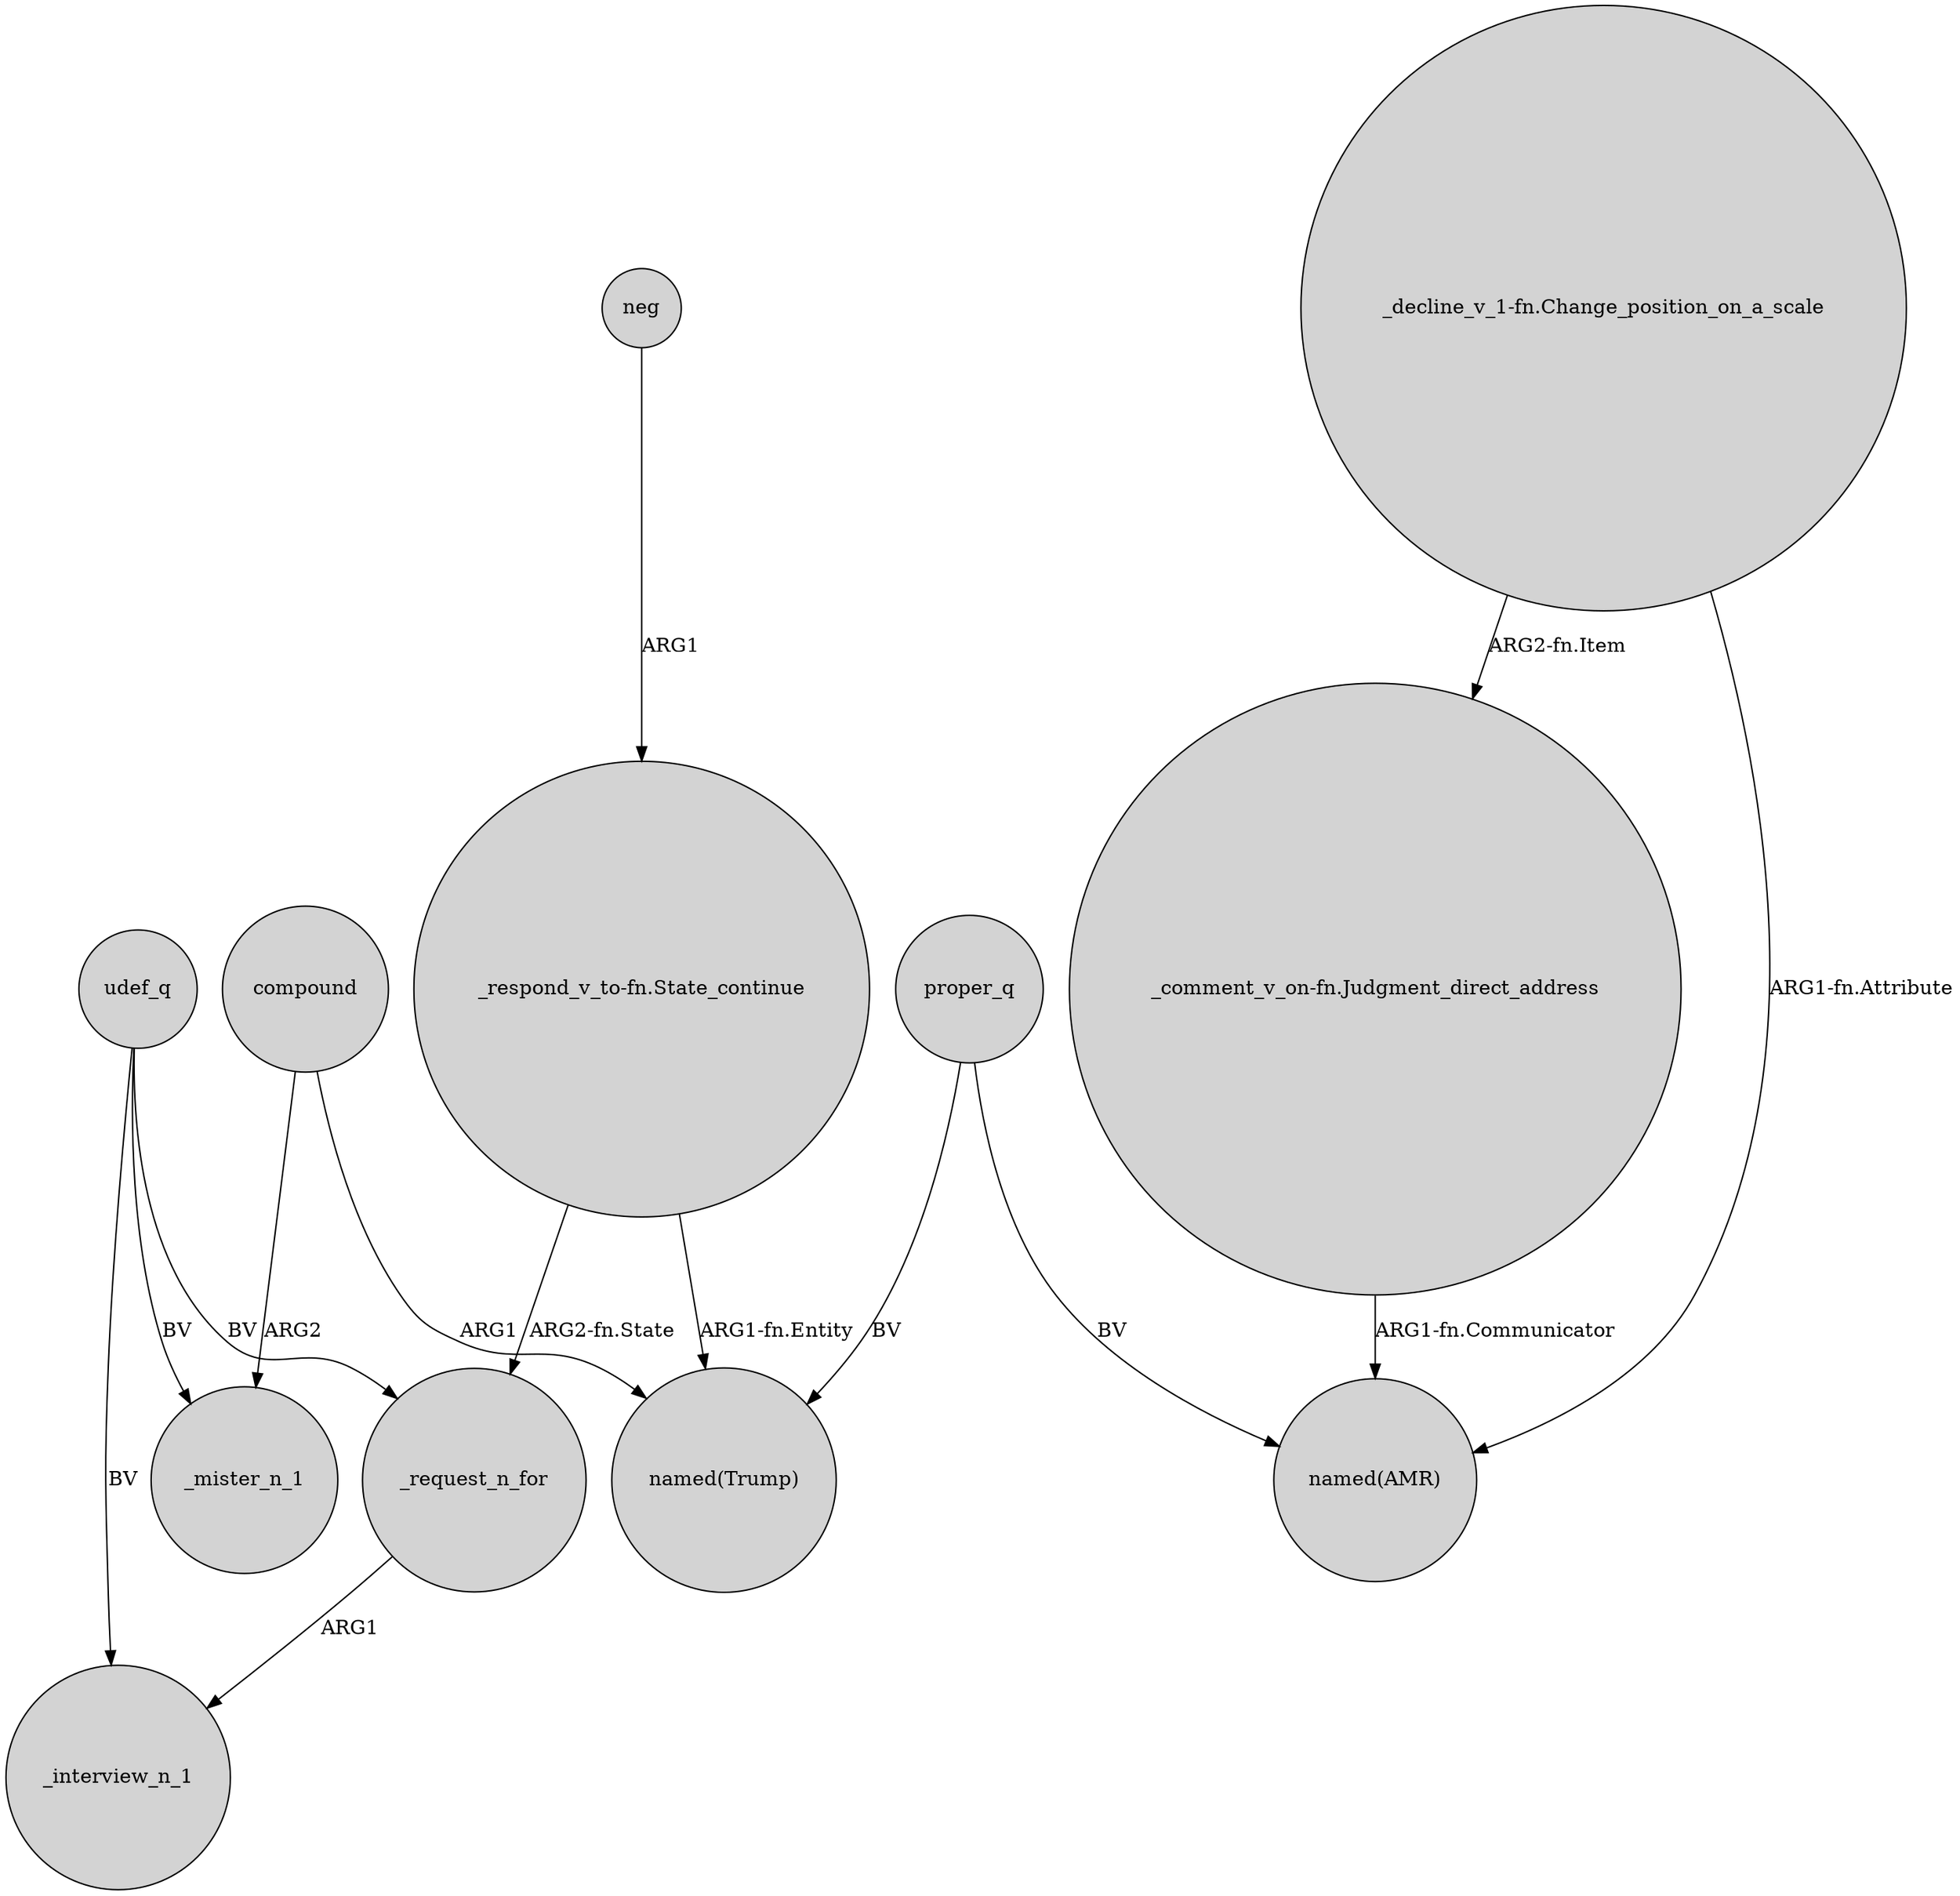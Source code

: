 digraph {
	node [shape=circle style=filled]
	_request_n_for -> _interview_n_1 [label=ARG1]
	"_decline_v_1-fn.Change_position_on_a_scale" -> "_comment_v_on-fn.Judgment_direct_address" [label="ARG2-fn.Item"]
	"_respond_v_to-fn.State_continue" -> "named(Trump)" [label="ARG1-fn.Entity"]
	proper_q -> "named(AMR)" [label=BV]
	proper_q -> "named(Trump)" [label=BV]
	"_comment_v_on-fn.Judgment_direct_address" -> "named(AMR)" [label="ARG1-fn.Communicator"]
	compound -> _mister_n_1 [label=ARG2]
	udef_q -> _mister_n_1 [label=BV]
	neg -> "_respond_v_to-fn.State_continue" [label=ARG1]
	compound -> "named(Trump)" [label=ARG1]
	udef_q -> _interview_n_1 [label=BV]
	"_respond_v_to-fn.State_continue" -> _request_n_for [label="ARG2-fn.State"]
	"_decline_v_1-fn.Change_position_on_a_scale" -> "named(AMR)" [label="ARG1-fn.Attribute"]
	udef_q -> _request_n_for [label=BV]
}
